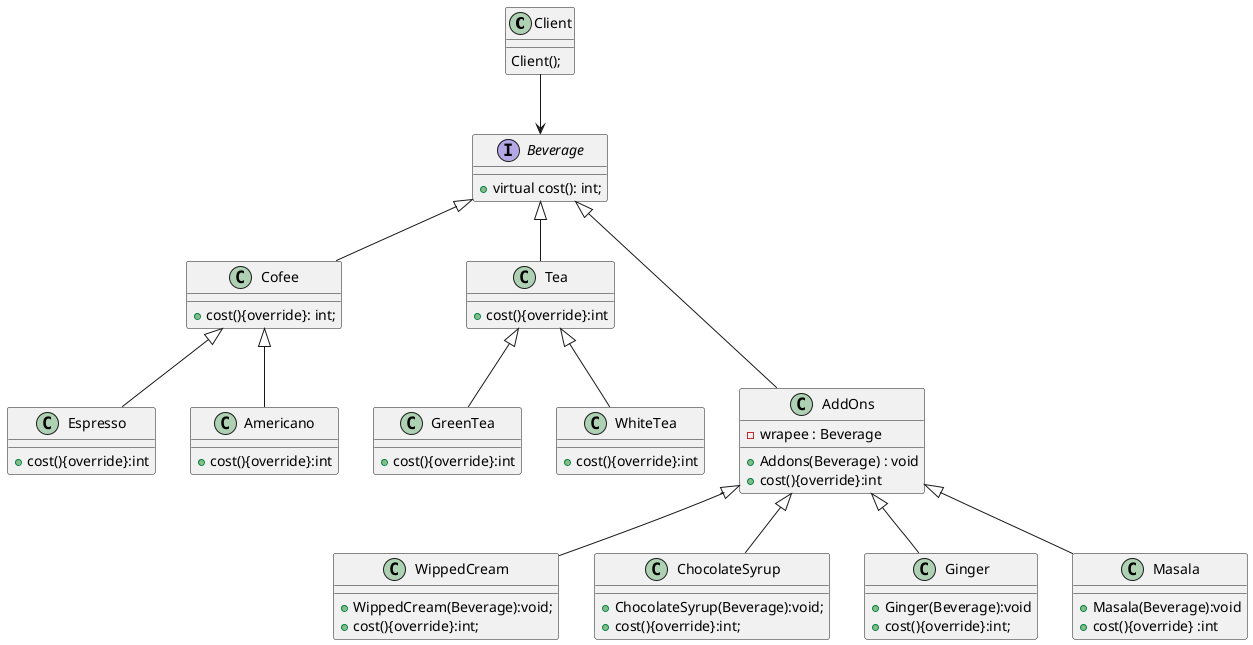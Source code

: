@startuml decorator_design_pattern

class Client
{
    Client();
}
Client-->Beverage
Interface Beverage
{
    +virtual cost(): int;
}

class Cofee extends Beverage
{
    + cost(){override}: int;
}

class Tea extends Beverage
{
    +cost(){override}:int
}

class AddOns 
{
    -wrapee : Beverage
    +Addons(Beverage) : void 
    +cost(){override}:int 
}
Beverage<|---AddOns
class WippedCream extends AddOns
{
    +WippedCream(Beverage):void;
    +cost(){override}:int;
}
class ChocolateSyrup extends AddOns
{
    +ChocolateSyrup(Beverage):void;
    +cost(){override}:int;
}
class Ginger extends AddOns
{
    +Ginger(Beverage):void 
    +cost(){override}:int;
}
class Masala extends AddOns
{
    +Masala(Beverage):void
    +cost(){override} :int
}
class Espresso extends  Cofee
{
    +cost(){override}:int
}
class Americano extends Cofee
{
    +cost(){override}:int
}
class GreenTea extends Tea
{
    +cost(){override}:int
}
class WhiteTea  extends Tea
{
    +cost(){override}:int
}
